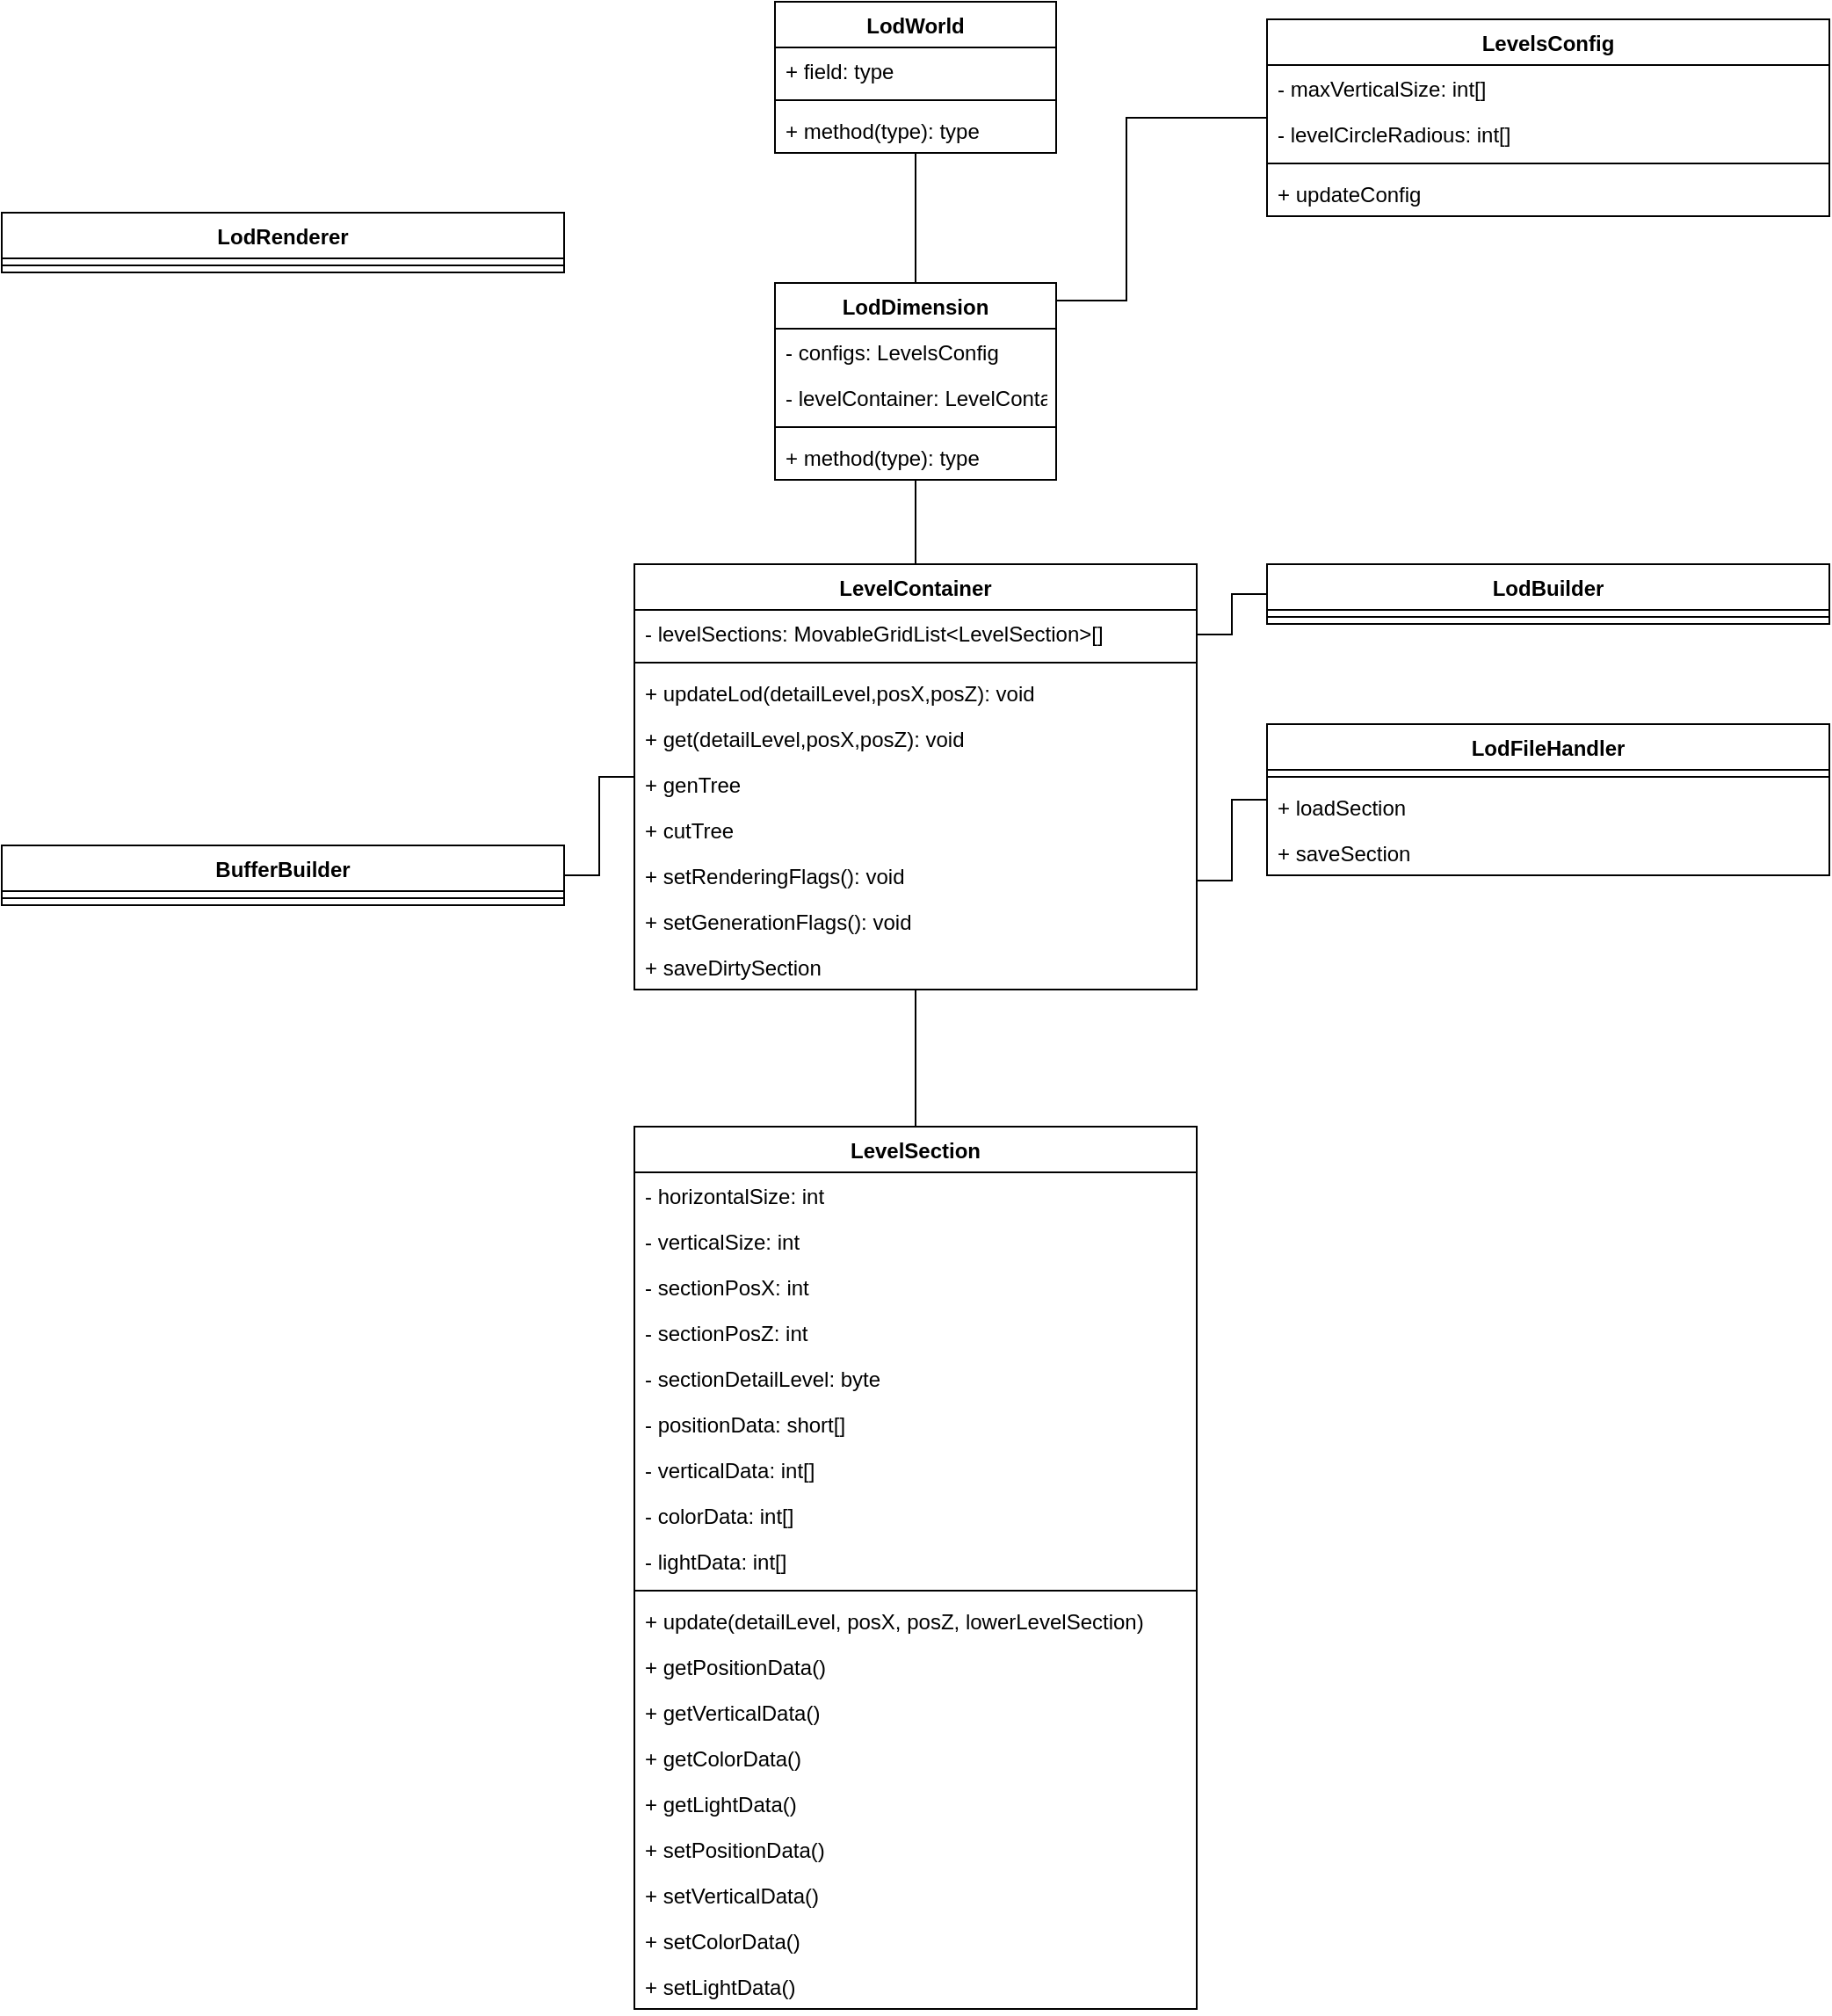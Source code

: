 <mxfile version="16.0.0" type="google"><diagram id="C5RBs43oDa-KdzZeNtuy" name="Page-1"><mxGraphModel dx="2012" dy="662" grid="1" gridSize="10" guides="1" tooltips="1" connect="1" arrows="1" fold="1" page="1" pageScale="1" pageWidth="827" pageHeight="1169" math="0" shadow="0"><root><mxCell id="WIyWlLk6GJQsqaUBKTNV-0"/><mxCell id="WIyWlLk6GJQsqaUBKTNV-1" parent="WIyWlLk6GJQsqaUBKTNV-0"/><mxCell id="tSU7A-fK6kH7n-znIP7G-27" style="edgeStyle=orthogonalEdgeStyle;rounded=0;orthogonalLoop=1;jettySize=auto;html=1;strokeColor=default;endArrow=none;endFill=0;" edge="1" parent="WIyWlLk6GJQsqaUBKTNV-1" source="tSU7A-fK6kH7n-znIP7G-35" target="tSU7A-fK6kH7n-znIP7G-39"><mxGeometry relative="1" as="geometry"><mxPoint x="320" y="258" as="sourcePoint"/><mxPoint x="320.034" y="320" as="targetPoint"/></mxGeometry></mxCell><mxCell id="tSU7A-fK6kH7n-znIP7G-10" style="edgeStyle=orthogonalEdgeStyle;rounded=0;orthogonalLoop=1;jettySize=auto;html=1;endArrow=none;endFill=0;" edge="1" parent="WIyWlLk6GJQsqaUBKTNV-1" source="tSU7A-fK6kH7n-znIP7G-39" target="tSU7A-fK6kH7n-znIP7G-43"><mxGeometry relative="1" as="geometry"><mxPoint x="320" y="480" as="sourcePoint"/><mxPoint x="320" y="560" as="targetPoint"/></mxGeometry></mxCell><mxCell id="tSU7A-fK6kH7n-znIP7G-15" style="edgeStyle=orthogonalEdgeStyle;rounded=0;orthogonalLoop=1;jettySize=auto;html=1;endArrow=none;endFill=0;" edge="1" parent="WIyWlLk6GJQsqaUBKTNV-1" source="tSU7A-fK6kH7n-znIP7G-43" target="tSU7A-fK6kH7n-znIP7G-61"><mxGeometry relative="1" as="geometry"><mxPoint x="320" y="724" as="sourcePoint"/><mxPoint x="320.034" y="800" as="targetPoint"/><Array as="points"/></mxGeometry></mxCell><mxCell id="tSU7A-fK6kH7n-znIP7G-35" value="LodWorld" style="swimlane;fontStyle=1;align=center;verticalAlign=top;childLayout=stackLayout;horizontal=1;startSize=26;horizontalStack=0;resizeParent=1;resizeParentMax=0;resizeLast=0;collapsible=1;marginBottom=0;" vertex="1" parent="WIyWlLk6GJQsqaUBKTNV-1"><mxGeometry x="240" y="200" width="160" height="86" as="geometry"/></mxCell><mxCell id="tSU7A-fK6kH7n-znIP7G-36" value="+ field: type" style="text;strokeColor=none;fillColor=none;align=left;verticalAlign=top;spacingLeft=4;spacingRight=4;overflow=hidden;rotatable=0;points=[[0,0.5],[1,0.5]];portConstraint=eastwest;" vertex="1" parent="tSU7A-fK6kH7n-znIP7G-35"><mxGeometry y="26" width="160" height="26" as="geometry"/></mxCell><mxCell id="tSU7A-fK6kH7n-znIP7G-37" value="" style="line;strokeWidth=1;fillColor=none;align=left;verticalAlign=middle;spacingTop=-1;spacingLeft=3;spacingRight=3;rotatable=0;labelPosition=right;points=[];portConstraint=eastwest;" vertex="1" parent="tSU7A-fK6kH7n-znIP7G-35"><mxGeometry y="52" width="160" height="8" as="geometry"/></mxCell><mxCell id="tSU7A-fK6kH7n-znIP7G-38" value="+ method(type): type" style="text;strokeColor=none;fillColor=none;align=left;verticalAlign=top;spacingLeft=4;spacingRight=4;overflow=hidden;rotatable=0;points=[[0,0.5],[1,0.5]];portConstraint=eastwest;" vertex="1" parent="tSU7A-fK6kH7n-znIP7G-35"><mxGeometry y="60" width="160" height="26" as="geometry"/></mxCell><mxCell id="tSU7A-fK6kH7n-znIP7G-39" value="LodDimension" style="swimlane;fontStyle=1;align=center;verticalAlign=top;childLayout=stackLayout;horizontal=1;startSize=26;horizontalStack=0;resizeParent=1;resizeParentMax=0;resizeLast=0;collapsible=1;marginBottom=0;" vertex="1" parent="WIyWlLk6GJQsqaUBKTNV-1"><mxGeometry x="240" y="360" width="160" height="112" as="geometry"/></mxCell><mxCell id="tSU7A-fK6kH7n-znIP7G-48" value="- configs: LevelsConfig" style="text;strokeColor=none;fillColor=none;align=left;verticalAlign=top;spacingLeft=4;spacingRight=4;overflow=hidden;rotatable=0;points=[[0,0.5],[1,0.5]];portConstraint=eastwest;" vertex="1" parent="tSU7A-fK6kH7n-znIP7G-39"><mxGeometry y="26" width="160" height="26" as="geometry"/></mxCell><mxCell id="tSU7A-fK6kH7n-znIP7G-132" value="- levelContainer: LevelContainer" style="text;strokeColor=none;fillColor=none;align=left;verticalAlign=top;spacingLeft=4;spacingRight=4;overflow=hidden;rotatable=0;points=[[0,0.5],[1,0.5]];portConstraint=eastwest;" vertex="1" parent="tSU7A-fK6kH7n-znIP7G-39"><mxGeometry y="52" width="160" height="26" as="geometry"/></mxCell><mxCell id="tSU7A-fK6kH7n-znIP7G-41" value="" style="line;strokeWidth=1;fillColor=none;align=left;verticalAlign=middle;spacingTop=-1;spacingLeft=3;spacingRight=3;rotatable=0;labelPosition=right;points=[];portConstraint=eastwest;" vertex="1" parent="tSU7A-fK6kH7n-znIP7G-39"><mxGeometry y="78" width="160" height="8" as="geometry"/></mxCell><mxCell id="tSU7A-fK6kH7n-znIP7G-42" value="+ method(type): type" style="text;strokeColor=none;fillColor=none;align=left;verticalAlign=top;spacingLeft=4;spacingRight=4;overflow=hidden;rotatable=0;points=[[0,0.5],[1,0.5]];portConstraint=eastwest;" vertex="1" parent="tSU7A-fK6kH7n-znIP7G-39"><mxGeometry y="86" width="160" height="26" as="geometry"/></mxCell><mxCell id="tSU7A-fK6kH7n-znIP7G-83" style="edgeStyle=orthogonalEdgeStyle;rounded=0;orthogonalLoop=1;jettySize=auto;html=1;endArrow=none;endFill=0;strokeColor=default;" edge="1" parent="WIyWlLk6GJQsqaUBKTNV-1" source="tSU7A-fK6kH7n-znIP7G-43" target="tSU7A-fK6kH7n-znIP7G-53"><mxGeometry relative="1" as="geometry"><Array as="points"><mxPoint x="500" y="700"/><mxPoint x="500" y="654"/></Array></mxGeometry></mxCell><mxCell id="tSU7A-fK6kH7n-znIP7G-43" value="LevelContainer" style="swimlane;fontStyle=1;align=center;verticalAlign=top;childLayout=stackLayout;horizontal=1;startSize=26;horizontalStack=0;resizeParent=1;resizeParentMax=0;resizeLast=0;collapsible=1;marginBottom=0;" vertex="1" parent="WIyWlLk6GJQsqaUBKTNV-1"><mxGeometry x="160" y="520" width="320" height="242" as="geometry"/></mxCell><mxCell id="tSU7A-fK6kH7n-znIP7G-44" value="- levelSections: MovableGridList&lt;LevelSection&gt;[]" style="text;strokeColor=none;fillColor=none;align=left;verticalAlign=top;spacingLeft=4;spacingRight=4;overflow=hidden;rotatable=0;points=[[0,0.5],[1,0.5]];portConstraint=eastwest;" vertex="1" parent="tSU7A-fK6kH7n-znIP7G-43"><mxGeometry y="26" width="320" height="26" as="geometry"/></mxCell><mxCell id="tSU7A-fK6kH7n-znIP7G-45" value="" style="line;strokeWidth=1;fillColor=none;align=left;verticalAlign=middle;spacingTop=-1;spacingLeft=3;spacingRight=3;rotatable=0;labelPosition=right;points=[];portConstraint=eastwest;" vertex="1" parent="tSU7A-fK6kH7n-znIP7G-43"><mxGeometry y="52" width="320" height="8" as="geometry"/></mxCell><mxCell id="tSU7A-fK6kH7n-znIP7G-46" value="+ updateLod(detailLevel,posX,posZ): void" style="text;strokeColor=none;fillColor=none;align=left;verticalAlign=top;spacingLeft=4;spacingRight=4;overflow=hidden;rotatable=0;points=[[0,0.5],[1,0.5]];portConstraint=eastwest;" vertex="1" parent="tSU7A-fK6kH7n-znIP7G-43"><mxGeometry y="60" width="320" height="26" as="geometry"/></mxCell><mxCell id="tSU7A-fK6kH7n-znIP7G-84" value="+ get(detailLevel,posX,posZ): void" style="text;strokeColor=none;fillColor=none;align=left;verticalAlign=top;spacingLeft=4;spacingRight=4;overflow=hidden;rotatable=0;points=[[0,0.5],[1,0.5]];portConstraint=eastwest;" vertex="1" parent="tSU7A-fK6kH7n-znIP7G-43"><mxGeometry y="86" width="320" height="26" as="geometry"/></mxCell><mxCell id="tSU7A-fK6kH7n-znIP7G-50" value="+ genTree" style="text;strokeColor=none;fillColor=none;align=left;verticalAlign=top;spacingLeft=4;spacingRight=4;overflow=hidden;rotatable=0;points=[[0,0.5],[1,0.5]];portConstraint=eastwest;" vertex="1" parent="tSU7A-fK6kH7n-znIP7G-43"><mxGeometry y="112" width="320" height="26" as="geometry"/></mxCell><mxCell id="tSU7A-fK6kH7n-znIP7G-52" value="+ cutTree" style="text;strokeColor=none;fillColor=none;align=left;verticalAlign=top;spacingLeft=4;spacingRight=4;overflow=hidden;rotatable=0;points=[[0,0.5],[1,0.5]];portConstraint=eastwest;" vertex="1" parent="tSU7A-fK6kH7n-znIP7G-43"><mxGeometry y="138" width="320" height="26" as="geometry"/></mxCell><mxCell id="tSU7A-fK6kH7n-znIP7G-106" value="+ setRenderingFlags(): void" style="text;strokeColor=none;fillColor=none;align=left;verticalAlign=top;spacingLeft=4;spacingRight=4;overflow=hidden;rotatable=0;points=[[0,0.5],[1,0.5]];portConstraint=eastwest;" vertex="1" parent="tSU7A-fK6kH7n-znIP7G-43"><mxGeometry y="164" width="320" height="26" as="geometry"/></mxCell><mxCell id="tSU7A-fK6kH7n-znIP7G-117" value="+ setGenerationFlags(): void" style="text;strokeColor=none;fillColor=none;align=left;verticalAlign=top;spacingLeft=4;spacingRight=4;overflow=hidden;rotatable=0;points=[[0,0.5],[1,0.5]];portConstraint=eastwest;" vertex="1" parent="tSU7A-fK6kH7n-znIP7G-43"><mxGeometry y="190" width="320" height="26" as="geometry"/></mxCell><mxCell id="tSU7A-fK6kH7n-znIP7G-51" value="+ saveDirtySection" style="text;strokeColor=none;fillColor=none;align=left;verticalAlign=top;spacingLeft=4;spacingRight=4;overflow=hidden;rotatable=0;points=[[0,0.5],[1,0.5]];portConstraint=eastwest;" vertex="1" parent="tSU7A-fK6kH7n-znIP7G-43"><mxGeometry y="216" width="320" height="26" as="geometry"/></mxCell><mxCell id="tSU7A-fK6kH7n-znIP7G-53" value="LodFileHandler&#10;" style="swimlane;fontStyle=1;align=center;verticalAlign=top;childLayout=stackLayout;horizontal=1;startSize=26;horizontalStack=0;resizeParent=1;resizeParentMax=0;resizeLast=0;collapsible=1;marginBottom=0;" vertex="1" parent="WIyWlLk6GJQsqaUBKTNV-1"><mxGeometry x="520" y="611" width="320" height="86" as="geometry"/></mxCell><mxCell id="tSU7A-fK6kH7n-znIP7G-56" value="" style="line;strokeWidth=1;fillColor=none;align=left;verticalAlign=middle;spacingTop=-1;spacingLeft=3;spacingRight=3;rotatable=0;labelPosition=right;points=[];portConstraint=eastwest;" vertex="1" parent="tSU7A-fK6kH7n-znIP7G-53"><mxGeometry y="26" width="320" height="8" as="geometry"/></mxCell><mxCell id="tSU7A-fK6kH7n-znIP7G-59" value="+ loadSection" style="text;strokeColor=none;fillColor=none;align=left;verticalAlign=top;spacingLeft=4;spacingRight=4;overflow=hidden;rotatable=0;points=[[0,0.5],[1,0.5]];portConstraint=eastwest;" vertex="1" parent="tSU7A-fK6kH7n-znIP7G-53"><mxGeometry y="34" width="320" height="26" as="geometry"/></mxCell><mxCell id="tSU7A-fK6kH7n-znIP7G-60" value="+ saveSection" style="text;strokeColor=none;fillColor=none;align=left;verticalAlign=top;spacingLeft=4;spacingRight=4;overflow=hidden;rotatable=0;points=[[0,0.5],[1,0.5]];portConstraint=eastwest;" vertex="1" parent="tSU7A-fK6kH7n-znIP7G-53"><mxGeometry y="60" width="320" height="26" as="geometry"/></mxCell><mxCell id="tSU7A-fK6kH7n-znIP7G-61" value="LevelSection" style="swimlane;fontStyle=1;align=center;verticalAlign=top;childLayout=stackLayout;horizontal=1;startSize=26;horizontalStack=0;resizeParent=1;resizeParentMax=0;resizeLast=0;collapsible=1;marginBottom=0;" vertex="1" parent="WIyWlLk6GJQsqaUBKTNV-1"><mxGeometry x="160" y="840" width="320" height="502" as="geometry"/></mxCell><mxCell id="tSU7A-fK6kH7n-znIP7G-62" value="- horizontalSize: int" style="text;strokeColor=none;fillColor=none;align=left;verticalAlign=top;spacingLeft=4;spacingRight=4;overflow=hidden;rotatable=0;points=[[0,0.5],[1,0.5]];portConstraint=eastwest;" vertex="1" parent="tSU7A-fK6kH7n-znIP7G-61"><mxGeometry y="26" width="320" height="26" as="geometry"/></mxCell><mxCell id="tSU7A-fK6kH7n-znIP7G-71" value="- verticalSize: int" style="text;strokeColor=none;fillColor=none;align=left;verticalAlign=top;spacingLeft=4;spacingRight=4;overflow=hidden;rotatable=0;points=[[0,0.5],[1,0.5]];portConstraint=eastwest;" vertex="1" parent="tSU7A-fK6kH7n-znIP7G-61"><mxGeometry y="52" width="320" height="26" as="geometry"/></mxCell><mxCell id="tSU7A-fK6kH7n-znIP7G-63" value="- sectionPosX: int" style="text;strokeColor=none;fillColor=none;align=left;verticalAlign=top;spacingLeft=4;spacingRight=4;overflow=hidden;rotatable=0;points=[[0,0.5],[1,0.5]];portConstraint=eastwest;" vertex="1" parent="tSU7A-fK6kH7n-znIP7G-61"><mxGeometry y="78" width="320" height="26" as="geometry"/></mxCell><mxCell id="tSU7A-fK6kH7n-znIP7G-69" value="- sectionPosZ: int" style="text;strokeColor=none;fillColor=none;align=left;verticalAlign=top;spacingLeft=4;spacingRight=4;overflow=hidden;rotatable=0;points=[[0,0.5],[1,0.5]];portConstraint=eastwest;" vertex="1" parent="tSU7A-fK6kH7n-znIP7G-61"><mxGeometry y="104" width="320" height="26" as="geometry"/></mxCell><mxCell id="tSU7A-fK6kH7n-znIP7G-72" value="- sectionDetailLevel: byte" style="text;strokeColor=none;fillColor=none;align=left;verticalAlign=top;spacingLeft=4;spacingRight=4;overflow=hidden;rotatable=0;points=[[0,0.5],[1,0.5]];portConstraint=eastwest;" vertex="1" parent="tSU7A-fK6kH7n-znIP7G-61"><mxGeometry y="130" width="320" height="26" as="geometry"/></mxCell><mxCell id="tSU7A-fK6kH7n-znIP7G-70" value="- positionData: short[]" style="text;strokeColor=none;fillColor=none;align=left;verticalAlign=top;spacingLeft=4;spacingRight=4;overflow=hidden;rotatable=0;points=[[0,0.5],[1,0.5]];portConstraint=eastwest;" vertex="1" parent="tSU7A-fK6kH7n-znIP7G-61"><mxGeometry y="156" width="320" height="26" as="geometry"/></mxCell><mxCell id="tSU7A-fK6kH7n-znIP7G-75" value="- verticalData: int[]" style="text;strokeColor=none;fillColor=none;align=left;verticalAlign=top;spacingLeft=4;spacingRight=4;overflow=hidden;rotatable=0;points=[[0,0.5],[1,0.5]];portConstraint=eastwest;" vertex="1" parent="tSU7A-fK6kH7n-znIP7G-61"><mxGeometry y="182" width="320" height="26" as="geometry"/></mxCell><mxCell id="tSU7A-fK6kH7n-znIP7G-74" value="- colorData: int[]" style="text;strokeColor=none;fillColor=none;align=left;verticalAlign=top;spacingLeft=4;spacingRight=4;overflow=hidden;rotatable=0;points=[[0,0.5],[1,0.5]];portConstraint=eastwest;" vertex="1" parent="tSU7A-fK6kH7n-znIP7G-61"><mxGeometry y="208" width="320" height="26" as="geometry"/></mxCell><mxCell id="tSU7A-fK6kH7n-znIP7G-73" value="- lightData: int[]" style="text;strokeColor=none;fillColor=none;align=left;verticalAlign=top;spacingLeft=4;spacingRight=4;overflow=hidden;rotatable=0;points=[[0,0.5],[1,0.5]];portConstraint=eastwest;" vertex="1" parent="tSU7A-fK6kH7n-znIP7G-61"><mxGeometry y="234" width="320" height="26" as="geometry"/></mxCell><mxCell id="tSU7A-fK6kH7n-znIP7G-64" value="" style="line;strokeWidth=1;fillColor=none;align=left;verticalAlign=middle;spacingTop=-1;spacingLeft=3;spacingRight=3;rotatable=0;labelPosition=right;points=[];portConstraint=eastwest;" vertex="1" parent="tSU7A-fK6kH7n-znIP7G-61"><mxGeometry y="260" width="320" height="8" as="geometry"/></mxCell><mxCell id="tSU7A-fK6kH7n-znIP7G-81" value="+ update(detailLevel, posX, posZ, lowerLevelSection)" style="text;strokeColor=none;fillColor=none;align=left;verticalAlign=top;spacingLeft=4;spacingRight=4;overflow=hidden;rotatable=0;points=[[0,0.5],[1,0.5]];portConstraint=eastwest;" vertex="1" parent="tSU7A-fK6kH7n-znIP7G-61"><mxGeometry y="268" width="320" height="26" as="geometry"/></mxCell><mxCell id="tSU7A-fK6kH7n-znIP7G-65" value="+ getPositionData()" style="text;strokeColor=none;fillColor=none;align=left;verticalAlign=top;spacingLeft=4;spacingRight=4;overflow=hidden;rotatable=0;points=[[0,0.5],[1,0.5]];portConstraint=eastwest;" vertex="1" parent="tSU7A-fK6kH7n-znIP7G-61"><mxGeometry y="294" width="320" height="26" as="geometry"/></mxCell><mxCell id="tSU7A-fK6kH7n-znIP7G-66" value="+ getVerticalData()" style="text;strokeColor=none;fillColor=none;align=left;verticalAlign=top;spacingLeft=4;spacingRight=4;overflow=hidden;rotatable=0;points=[[0,0.5],[1,0.5]];portConstraint=eastwest;" vertex="1" parent="tSU7A-fK6kH7n-znIP7G-61"><mxGeometry y="320" width="320" height="26" as="geometry"/></mxCell><mxCell id="tSU7A-fK6kH7n-znIP7G-67" value="+ getColorData()" style="text;strokeColor=none;fillColor=none;align=left;verticalAlign=top;spacingLeft=4;spacingRight=4;overflow=hidden;rotatable=0;points=[[0,0.5],[1,0.5]];portConstraint=eastwest;" vertex="1" parent="tSU7A-fK6kH7n-znIP7G-61"><mxGeometry y="346" width="320" height="26" as="geometry"/></mxCell><mxCell id="tSU7A-fK6kH7n-znIP7G-78" value="+ getLightData()" style="text;strokeColor=none;fillColor=none;align=left;verticalAlign=top;spacingLeft=4;spacingRight=4;overflow=hidden;rotatable=0;points=[[0,0.5],[1,0.5]];portConstraint=eastwest;" vertex="1" parent="tSU7A-fK6kH7n-znIP7G-61"><mxGeometry y="372" width="320" height="26" as="geometry"/></mxCell><mxCell id="tSU7A-fK6kH7n-znIP7G-80" value="+ setPositionData()" style="text;strokeColor=none;fillColor=none;align=left;verticalAlign=top;spacingLeft=4;spacingRight=4;overflow=hidden;rotatable=0;points=[[0,0.5],[1,0.5]];portConstraint=eastwest;" vertex="1" parent="tSU7A-fK6kH7n-znIP7G-61"><mxGeometry y="398" width="320" height="26" as="geometry"/></mxCell><mxCell id="tSU7A-fK6kH7n-znIP7G-79" value="+ setVerticalData()" style="text;strokeColor=none;fillColor=none;align=left;verticalAlign=top;spacingLeft=4;spacingRight=4;overflow=hidden;rotatable=0;points=[[0,0.5],[1,0.5]];portConstraint=eastwest;" vertex="1" parent="tSU7A-fK6kH7n-znIP7G-61"><mxGeometry y="424" width="320" height="26" as="geometry"/></mxCell><mxCell id="tSU7A-fK6kH7n-znIP7G-77" value="+ setColorData()" style="text;strokeColor=none;fillColor=none;align=left;verticalAlign=top;spacingLeft=4;spacingRight=4;overflow=hidden;rotatable=0;points=[[0,0.5],[1,0.5]];portConstraint=eastwest;" vertex="1" parent="tSU7A-fK6kH7n-znIP7G-61"><mxGeometry y="450" width="320" height="26" as="geometry"/></mxCell><mxCell id="tSU7A-fK6kH7n-znIP7G-68" value="+ setLightData()" style="text;strokeColor=none;fillColor=none;align=left;verticalAlign=top;spacingLeft=4;spacingRight=4;overflow=hidden;rotatable=0;points=[[0,0.5],[1,0.5]];portConstraint=eastwest;" vertex="1" parent="tSU7A-fK6kH7n-znIP7G-61"><mxGeometry y="476" width="320" height="26" as="geometry"/></mxCell><mxCell id="tSU7A-fK6kH7n-znIP7G-96" style="edgeStyle=orthogonalEdgeStyle;rounded=0;orthogonalLoop=1;jettySize=auto;html=1;endArrow=none;endFill=0;strokeColor=default;" edge="1" parent="WIyWlLk6GJQsqaUBKTNV-1" source="tSU7A-fK6kH7n-znIP7G-86" target="tSU7A-fK6kH7n-znIP7G-39"><mxGeometry relative="1" as="geometry"><Array as="points"><mxPoint x="440" y="266"/><mxPoint x="440" y="370"/></Array></mxGeometry></mxCell><mxCell id="tSU7A-fK6kH7n-znIP7G-86" value="LevelsConfig" style="swimlane;fontStyle=1;align=center;verticalAlign=top;childLayout=stackLayout;horizontal=1;startSize=26;horizontalStack=0;resizeParent=1;resizeParentMax=0;resizeLast=0;collapsible=1;marginBottom=0;" vertex="1" parent="WIyWlLk6GJQsqaUBKTNV-1"><mxGeometry x="520" y="210" width="320" height="112" as="geometry"/></mxCell><mxCell id="tSU7A-fK6kH7n-znIP7G-87" value="- maxVerticalSize: int[]&#10;" style="text;strokeColor=none;fillColor=none;align=left;verticalAlign=top;spacingLeft=4;spacingRight=4;overflow=hidden;rotatable=0;points=[[0,0.5],[1,0.5]];portConstraint=eastwest;" vertex="1" parent="tSU7A-fK6kH7n-znIP7G-86"><mxGeometry y="26" width="320" height="26" as="geometry"/></mxCell><mxCell id="tSU7A-fK6kH7n-znIP7G-95" value="- levelCircleRadious: int[]&#10;" style="text;strokeColor=none;fillColor=none;align=left;verticalAlign=top;spacingLeft=4;spacingRight=4;overflow=hidden;rotatable=0;points=[[0,0.5],[1,0.5]];portConstraint=eastwest;" vertex="1" parent="tSU7A-fK6kH7n-znIP7G-86"><mxGeometry y="52" width="320" height="26" as="geometry"/></mxCell><mxCell id="tSU7A-fK6kH7n-znIP7G-89" value="" style="line;strokeWidth=1;fillColor=none;align=left;verticalAlign=middle;spacingTop=-1;spacingLeft=3;spacingRight=3;rotatable=0;labelPosition=right;points=[];portConstraint=eastwest;" vertex="1" parent="tSU7A-fK6kH7n-znIP7G-86"><mxGeometry y="78" width="320" height="8" as="geometry"/></mxCell><mxCell id="tSU7A-fK6kH7n-znIP7G-97" value="+ updateConfig" style="text;strokeColor=none;fillColor=none;align=left;verticalAlign=top;spacingLeft=4;spacingRight=4;overflow=hidden;rotatable=0;points=[[0,0.5],[1,0.5]];portConstraint=eastwest;" vertex="1" parent="tSU7A-fK6kH7n-znIP7G-86"><mxGeometry y="86" width="320" height="26" as="geometry"/></mxCell><mxCell id="tSU7A-fK6kH7n-znIP7G-116" style="edgeStyle=orthogonalEdgeStyle;rounded=0;orthogonalLoop=1;jettySize=auto;html=1;endArrow=none;endFill=0;strokeColor=default;" edge="1" parent="WIyWlLk6GJQsqaUBKTNV-1" source="tSU7A-fK6kH7n-znIP7G-98" target="tSU7A-fK6kH7n-znIP7G-43"><mxGeometry relative="1" as="geometry"><mxPoint x="490" y="590" as="targetPoint"/><Array as="points"><mxPoint x="500" y="537"/><mxPoint x="500" y="560"/></Array></mxGeometry></mxCell><mxCell id="tSU7A-fK6kH7n-znIP7G-98" value="LodBuilder" style="swimlane;fontStyle=1;align=center;verticalAlign=top;childLayout=stackLayout;horizontal=1;startSize=26;horizontalStack=0;resizeParent=1;resizeParentMax=0;resizeLast=0;collapsible=1;marginBottom=0;" vertex="1" parent="WIyWlLk6GJQsqaUBKTNV-1"><mxGeometry x="520" y="520" width="320" height="34" as="geometry"/></mxCell><mxCell id="tSU7A-fK6kH7n-znIP7G-101" value="" style="line;strokeWidth=1;fillColor=none;align=left;verticalAlign=middle;spacingTop=-1;spacingLeft=3;spacingRight=3;rotatable=0;labelPosition=right;points=[];portConstraint=eastwest;" vertex="1" parent="tSU7A-fK6kH7n-znIP7G-98"><mxGeometry y="26" width="320" height="8" as="geometry"/></mxCell><mxCell id="tSU7A-fK6kH7n-znIP7G-107" value="LodRenderer" style="swimlane;fontStyle=1;align=center;verticalAlign=top;childLayout=stackLayout;horizontal=1;startSize=26;horizontalStack=0;resizeParent=1;resizeParentMax=0;resizeLast=0;collapsible=1;marginBottom=0;" vertex="1" parent="WIyWlLk6GJQsqaUBKTNV-1"><mxGeometry x="-200" y="320" width="320" height="34" as="geometry"/></mxCell><mxCell id="tSU7A-fK6kH7n-znIP7G-110" value="" style="line;strokeWidth=1;fillColor=none;align=left;verticalAlign=middle;spacingTop=-1;spacingLeft=3;spacingRight=3;rotatable=0;labelPosition=right;points=[];portConstraint=eastwest;" vertex="1" parent="tSU7A-fK6kH7n-znIP7G-107"><mxGeometry y="26" width="320" height="8" as="geometry"/></mxCell><mxCell id="tSU7A-fK6kH7n-znIP7G-134" style="edgeStyle=orthogonalEdgeStyle;rounded=0;orthogonalLoop=1;jettySize=auto;html=1;endArrow=none;endFill=0;strokeColor=default;" edge="1" parent="WIyWlLk6GJQsqaUBKTNV-1" source="tSU7A-fK6kH7n-znIP7G-130" target="tSU7A-fK6kH7n-znIP7G-43"><mxGeometry relative="1" as="geometry"/></mxCell><mxCell id="tSU7A-fK6kH7n-znIP7G-130" value="BufferBuilder" style="swimlane;fontStyle=1;align=center;verticalAlign=top;childLayout=stackLayout;horizontal=1;startSize=26;horizontalStack=0;resizeParent=1;resizeParentMax=0;resizeLast=0;collapsible=1;marginBottom=0;" vertex="1" parent="WIyWlLk6GJQsqaUBKTNV-1"><mxGeometry x="-200" y="680" width="320" height="34" as="geometry"/></mxCell><mxCell id="tSU7A-fK6kH7n-znIP7G-131" value="" style="line;strokeWidth=1;fillColor=none;align=left;verticalAlign=middle;spacingTop=-1;spacingLeft=3;spacingRight=3;rotatable=0;labelPosition=right;points=[];portConstraint=eastwest;" vertex="1" parent="tSU7A-fK6kH7n-znIP7G-130"><mxGeometry y="26" width="320" height="8" as="geometry"/></mxCell></root></mxGraphModel></diagram></mxfile>
